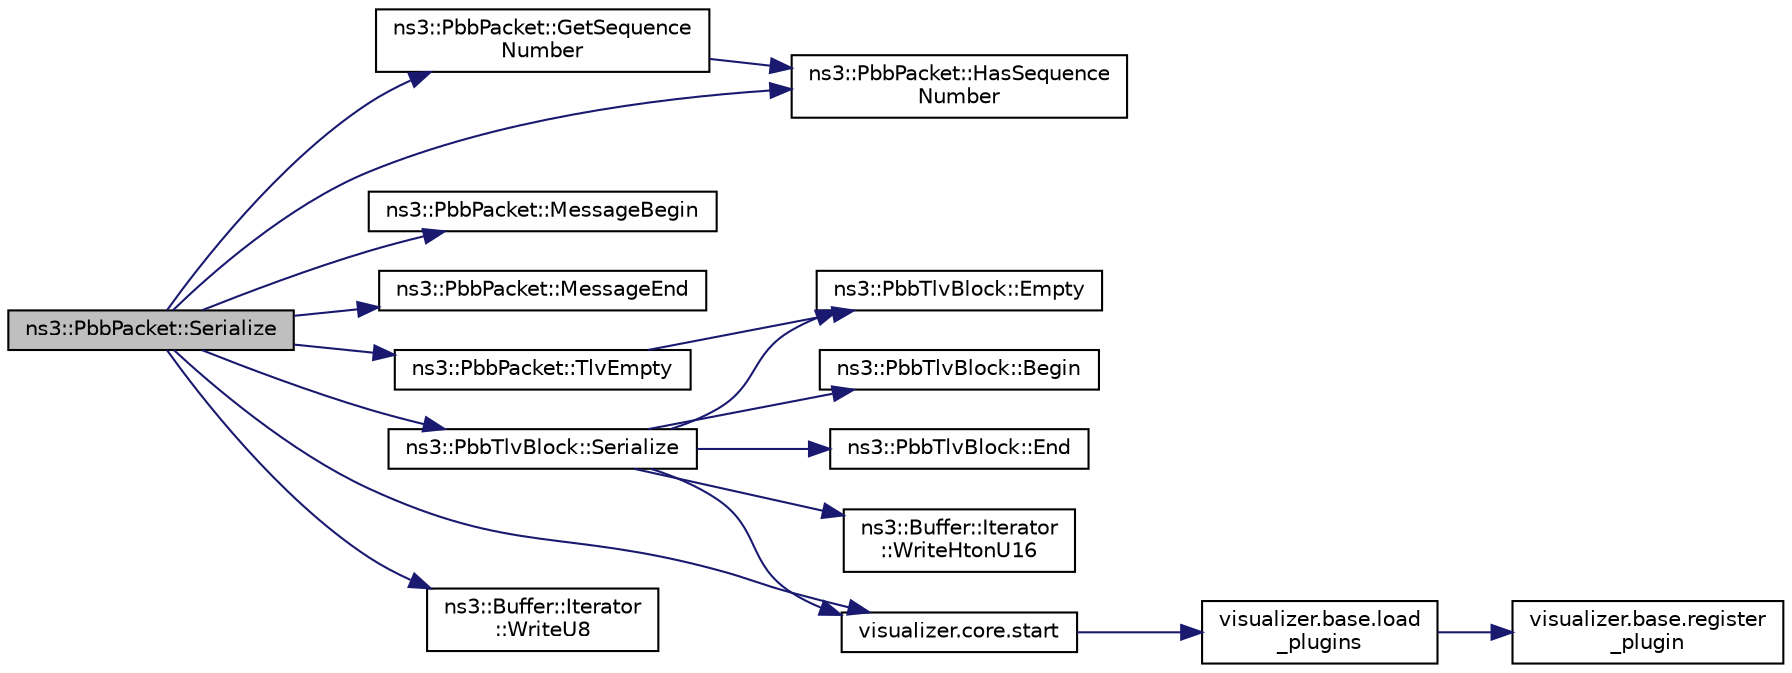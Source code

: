 digraph "ns3::PbbPacket::Serialize"
{
 // LATEX_PDF_SIZE
  edge [fontname="Helvetica",fontsize="10",labelfontname="Helvetica",labelfontsize="10"];
  node [fontname="Helvetica",fontsize="10",shape=record];
  rankdir="LR";
  Node1 [label="ns3::PbbPacket::Serialize",height=0.2,width=0.4,color="black", fillcolor="grey75", style="filled", fontcolor="black",tooltip="Serializes this packet into the specified buffer."];
  Node1 -> Node2 [color="midnightblue",fontsize="10",style="solid",fontname="Helvetica"];
  Node2 [label="ns3::PbbPacket::GetSequence\lNumber",height=0.2,width=0.4,color="black", fillcolor="white", style="filled",URL="$classns3_1_1_pbb_packet.html#a86fc97337ab918fab8930ece39148d45",tooltip=" "];
  Node2 -> Node3 [color="midnightblue",fontsize="10",style="solid",fontname="Helvetica"];
  Node3 [label="ns3::PbbPacket::HasSequence\lNumber",height=0.2,width=0.4,color="black", fillcolor="white", style="filled",URL="$classns3_1_1_pbb_packet.html#a7a42b00f92e476df6233adf9e79a22f0",tooltip="Tests whether or not this packet has a sequence number."];
  Node1 -> Node3 [color="midnightblue",fontsize="10",style="solid",fontname="Helvetica"];
  Node1 -> Node4 [color="midnightblue",fontsize="10",style="solid",fontname="Helvetica"];
  Node4 [label="ns3::PbbPacket::MessageBegin",height=0.2,width=0.4,color="black", fillcolor="white", style="filled",URL="$classns3_1_1_pbb_packet.html#a78d131c19a9179e3e48427ae35705dc1",tooltip=" "];
  Node1 -> Node5 [color="midnightblue",fontsize="10",style="solid",fontname="Helvetica"];
  Node5 [label="ns3::PbbPacket::MessageEnd",height=0.2,width=0.4,color="black", fillcolor="white", style="filled",URL="$classns3_1_1_pbb_packet.html#a216fc11ab7b3cb96b5565f05b63b4e96",tooltip=" "];
  Node1 -> Node6 [color="midnightblue",fontsize="10",style="solid",fontname="Helvetica"];
  Node6 [label="ns3::PbbTlvBlock::Serialize",height=0.2,width=0.4,color="black", fillcolor="white", style="filled",URL="$classns3_1_1_pbb_tlv_block.html#a251afa54b90bfed7efa465003f49de40",tooltip="Serializes this block into the specified buffer."];
  Node6 -> Node7 [color="midnightblue",fontsize="10",style="solid",fontname="Helvetica"];
  Node7 [label="ns3::PbbTlvBlock::Begin",height=0.2,width=0.4,color="black", fillcolor="white", style="filled",URL="$classns3_1_1_pbb_tlv_block.html#acba5eb3e92a600a4efcd087cee4d0768",tooltip=" "];
  Node6 -> Node8 [color="midnightblue",fontsize="10",style="solid",fontname="Helvetica"];
  Node8 [label="ns3::PbbTlvBlock::Empty",height=0.2,width=0.4,color="black", fillcolor="white", style="filled",URL="$classns3_1_1_pbb_tlv_block.html#a6cadf903dec04a5fd93bc67a63240428",tooltip=" "];
  Node6 -> Node9 [color="midnightblue",fontsize="10",style="solid",fontname="Helvetica"];
  Node9 [label="ns3::PbbTlvBlock::End",height=0.2,width=0.4,color="black", fillcolor="white", style="filled",URL="$classns3_1_1_pbb_tlv_block.html#a5c9d6c71ab0e3776ee45835b699aae20",tooltip=" "];
  Node6 -> Node10 [color="midnightblue",fontsize="10",style="solid",fontname="Helvetica"];
  Node10 [label="visualizer.core.start",height=0.2,width=0.4,color="black", fillcolor="white", style="filled",URL="$namespacevisualizer_1_1core.html#a2a35e5d8a34af358b508dac8635754e0",tooltip=" "];
  Node10 -> Node11 [color="midnightblue",fontsize="10",style="solid",fontname="Helvetica"];
  Node11 [label="visualizer.base.load\l_plugins",height=0.2,width=0.4,color="black", fillcolor="white", style="filled",URL="$namespacevisualizer_1_1base.html#ad171497a5ff1afe0a73bedaebf35448f",tooltip=" "];
  Node11 -> Node12 [color="midnightblue",fontsize="10",style="solid",fontname="Helvetica"];
  Node12 [label="visualizer.base.register\l_plugin",height=0.2,width=0.4,color="black", fillcolor="white", style="filled",URL="$namespacevisualizer_1_1base.html#a6b0ffcff1e17ec4027496f50177e5b9e",tooltip=" "];
  Node6 -> Node13 [color="midnightblue",fontsize="10",style="solid",fontname="Helvetica"];
  Node13 [label="ns3::Buffer::Iterator\l::WriteHtonU16",height=0.2,width=0.4,color="black", fillcolor="white", style="filled",URL="$classns3_1_1_buffer_1_1_iterator.html#a97ea9c86cfe87b516efc28faa7dfdf21",tooltip=" "];
  Node1 -> Node10 [color="midnightblue",fontsize="10",style="solid",fontname="Helvetica"];
  Node1 -> Node14 [color="midnightblue",fontsize="10",style="solid",fontname="Helvetica"];
  Node14 [label="ns3::PbbPacket::TlvEmpty",height=0.2,width=0.4,color="black", fillcolor="white", style="filled",URL="$classns3_1_1_pbb_packet.html#aeb8f19e278b386a82dae89fc2b067e93",tooltip=" "];
  Node14 -> Node8 [color="midnightblue",fontsize="10",style="solid",fontname="Helvetica"];
  Node1 -> Node15 [color="midnightblue",fontsize="10",style="solid",fontname="Helvetica"];
  Node15 [label="ns3::Buffer::Iterator\l::WriteU8",height=0.2,width=0.4,color="black", fillcolor="white", style="filled",URL="$classns3_1_1_buffer_1_1_iterator.html#a3c7bacca6cbb821c9d14fa4626b7ae16",tooltip=" "];
}
